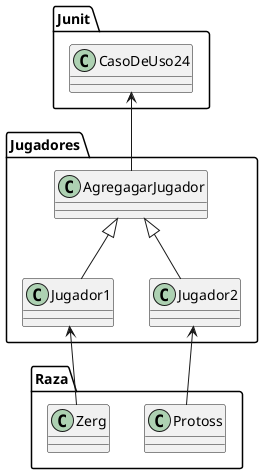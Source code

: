@startuml

package Junit {
        class CasoDeUso24
}
package Jugadores {
        class Jugador1
        class Jugador2
        class AgregagarJugador
}
package Raza {
        class Zerg
        class Protoss

}

CasoDeUso24 <-- AgregagarJugador
AgregagarJugador <|-- Jugador1
AgregagarJugador <|-- Jugador2
Jugador1 <-- Zerg
Jugador2 <-- Protoss
@enduml
